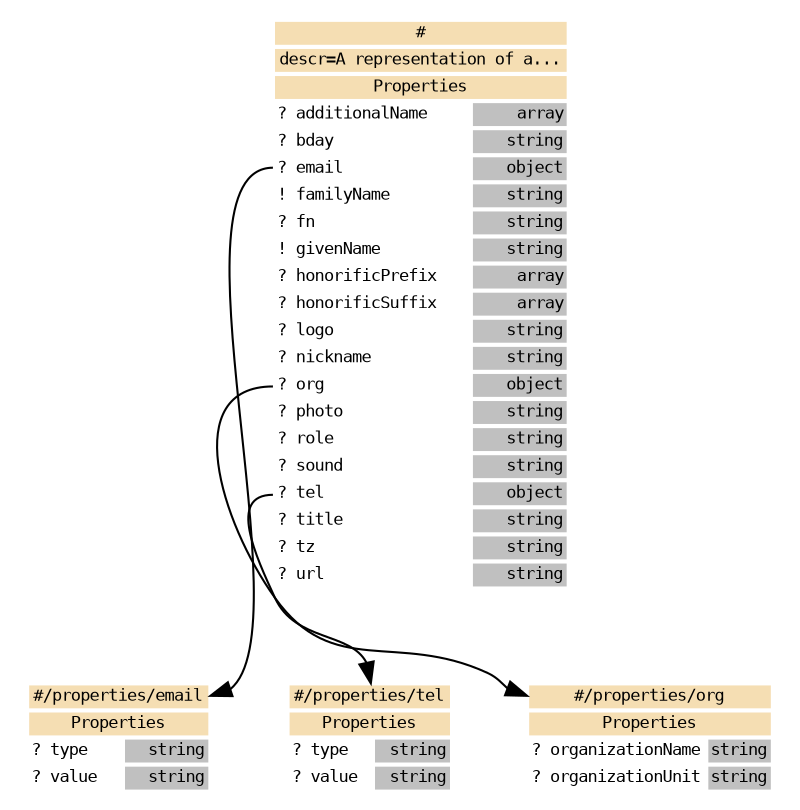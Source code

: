digraph G {
  fontname = "Bitstream Vera Sans"
  fontsize = 8

  node [
    fontname = "Courier"
    fontsize = 8
    shape = "plaintext"
  ]

  edge [
    fontname = "Bitstream Vera Sans"
    fontsize = 8
  ]

"#" [
label =<
<table border="0" cellborder="0" cellpadding="1" bgcolor="white">
<tr><td bgcolor="wheat" align="center" colspan="2" port="@path"><font color="black">#</font></td></tr>

<tr><td bgcolor="wheat" align="center" colspan="2" port=""><font color="black">descr=A representation of a...</font></td></tr>
<tr><td bgcolor="wheat" align="center" colspan="2" port=""><font color="black">Properties</font></td></tr>
<tr><td align="left" port="@additionalName">? additionalName</td>? additionalName<td bgcolor="grey" align="right">array</td></tr>
<tr><td align="left" port="@bday">? bday</td>? bday<td bgcolor="grey" align="right">string</td></tr>
<tr><td align="left" port="@email">? email</td>? email<td bgcolor="grey" align="right">object</td></tr>
<tr><td align="left" port="@familyName">! familyName</td>! familyName<td bgcolor="grey" align="right">string</td></tr>
<tr><td align="left" port="@fn">? fn</td>? fn<td bgcolor="grey" align="right">string</td></tr>
<tr><td align="left" port="@givenName">! givenName</td>! givenName<td bgcolor="grey" align="right">string</td></tr>
<tr><td align="left" port="@honorificPrefix">? honorificPrefix</td>? honorificPrefix<td bgcolor="grey" align="right">array</td></tr>
<tr><td align="left" port="@honorificSuffix">? honorificSuffix</td>? honorificSuffix<td bgcolor="grey" align="right">array</td></tr>
<tr><td align="left" port="@logo">? logo</td>? logo<td bgcolor="grey" align="right">string</td></tr>
<tr><td align="left" port="@nickname">? nickname</td>? nickname<td bgcolor="grey" align="right">string</td></tr>
<tr><td align="left" port="@org">? org</td>? org<td bgcolor="grey" align="right">object</td></tr>
<tr><td align="left" port="@photo">? photo</td>? photo<td bgcolor="grey" align="right">string</td></tr>
<tr><td align="left" port="@role">? role</td>? role<td bgcolor="grey" align="right">string</td></tr>
<tr><td align="left" port="@sound">? sound</td>? sound<td bgcolor="grey" align="right">string</td></tr>
<tr><td align="left" port="@tel">? tel</td>? tel<td bgcolor="grey" align="right">object</td></tr>
<tr><td align="left" port="@title">? title</td>? title<td bgcolor="grey" align="right">string</td></tr>
<tr><td align="left" port="@tz">? tz</td>? tz<td bgcolor="grey" align="right">string</td></tr>
<tr><td align="left" port="@url">? url</td>? url<td bgcolor="grey" align="right">string</td></tr>
</table>
>
]
"#/properties/email" [
label =<
<table border="0" cellborder="0" cellpadding="1" bgcolor="white">
<tr><td bgcolor="wheat" align="center" colspan="2" port="@path"><font color="black">#/properties/email</font></td></tr>


<tr><td bgcolor="wheat" align="center" colspan="2" port=""><font color="black">Properties</font></td></tr>
<tr><td align="left" port="@type">? type</td>? type<td bgcolor="grey" align="right">string</td></tr>
<tr><td align="left" port="@value">? value</td>? value<td bgcolor="grey" align="right">string</td></tr>
</table>
>
]
"#/properties/tel" [
label =<
<table border="0" cellborder="0" cellpadding="1" bgcolor="white">
<tr><td bgcolor="wheat" align="center" colspan="2" port="@path"><font color="black">#/properties/tel</font></td></tr>


<tr><td bgcolor="wheat" align="center" colspan="2" port=""><font color="black">Properties</font></td></tr>
<tr><td align="left" port="@type">? type</td>? type<td bgcolor="grey" align="right">string</td></tr>
<tr><td align="left" port="@value">? value</td>? value<td bgcolor="grey" align="right">string</td></tr>
</table>
>
]
"#/properties/org" [
label =<
<table border="0" cellborder="0" cellpadding="1" bgcolor="white">
<tr><td bgcolor="wheat" align="center" colspan="2" port="@path"><font color="black">#/properties/org</font></td></tr>


<tr><td bgcolor="wheat" align="center" colspan="2" port=""><font color="black">Properties</font></td></tr>
<tr><td align="left" port="@organizationName">? organizationName</td>? organizationName<td bgcolor="grey" align="right">string</td></tr>
<tr><td align="left" port="@organizationUnit">? organizationUnit</td>? organizationUnit<td bgcolor="grey" align="right">string</td></tr>
</table>
>
]
"#":"@email" -> "#/properties/email":"@path";
"#":"@org" -> "#/properties/org":"@path";
"#":"@tel" -> "#/properties/tel":"@path";


}

